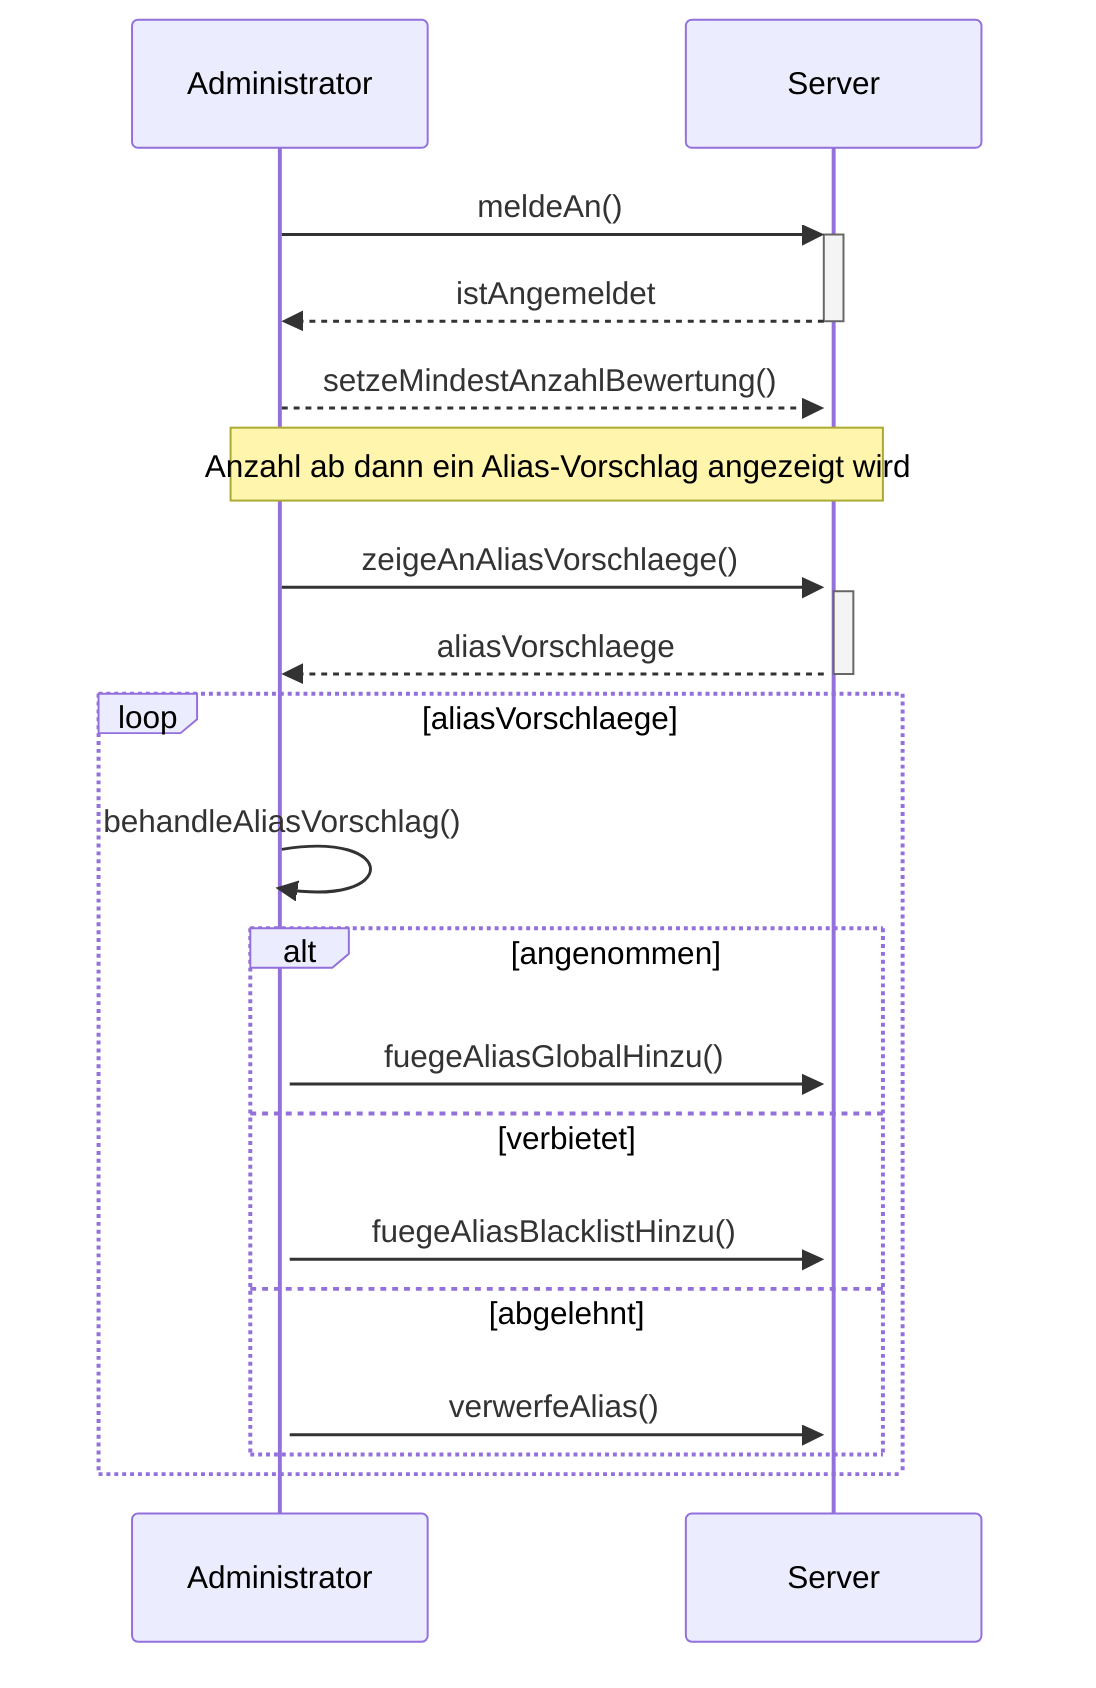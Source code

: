 sequenceDiagram
    participant A as Administrator
    participant S as Server

    A ->>+ S: meldeAn()
    S -->>- A: istAngemeldet
    A -->>+ S: setzeMindestAnzahlBewertung()
    Note over A,S: Anzahl ab dann ein Alias-Vorschlag angezeigt wird
    A ->>+ S: zeigeAnAliasVorschlaege()
    S -->>- A: aliasVorschlaege
    loop aliasVorschlaege
        A ->>+ A: behandleAliasVorschlag()
        alt angenommen
            A ->>+ S: fuegeAliasGlobalHinzu()
        else verbietet
            A ->>+ S: fuegeAliasBlacklistHinzu()
        else abgelehnt
            A ->>+ S: verwerfeAlias()
        end
    end